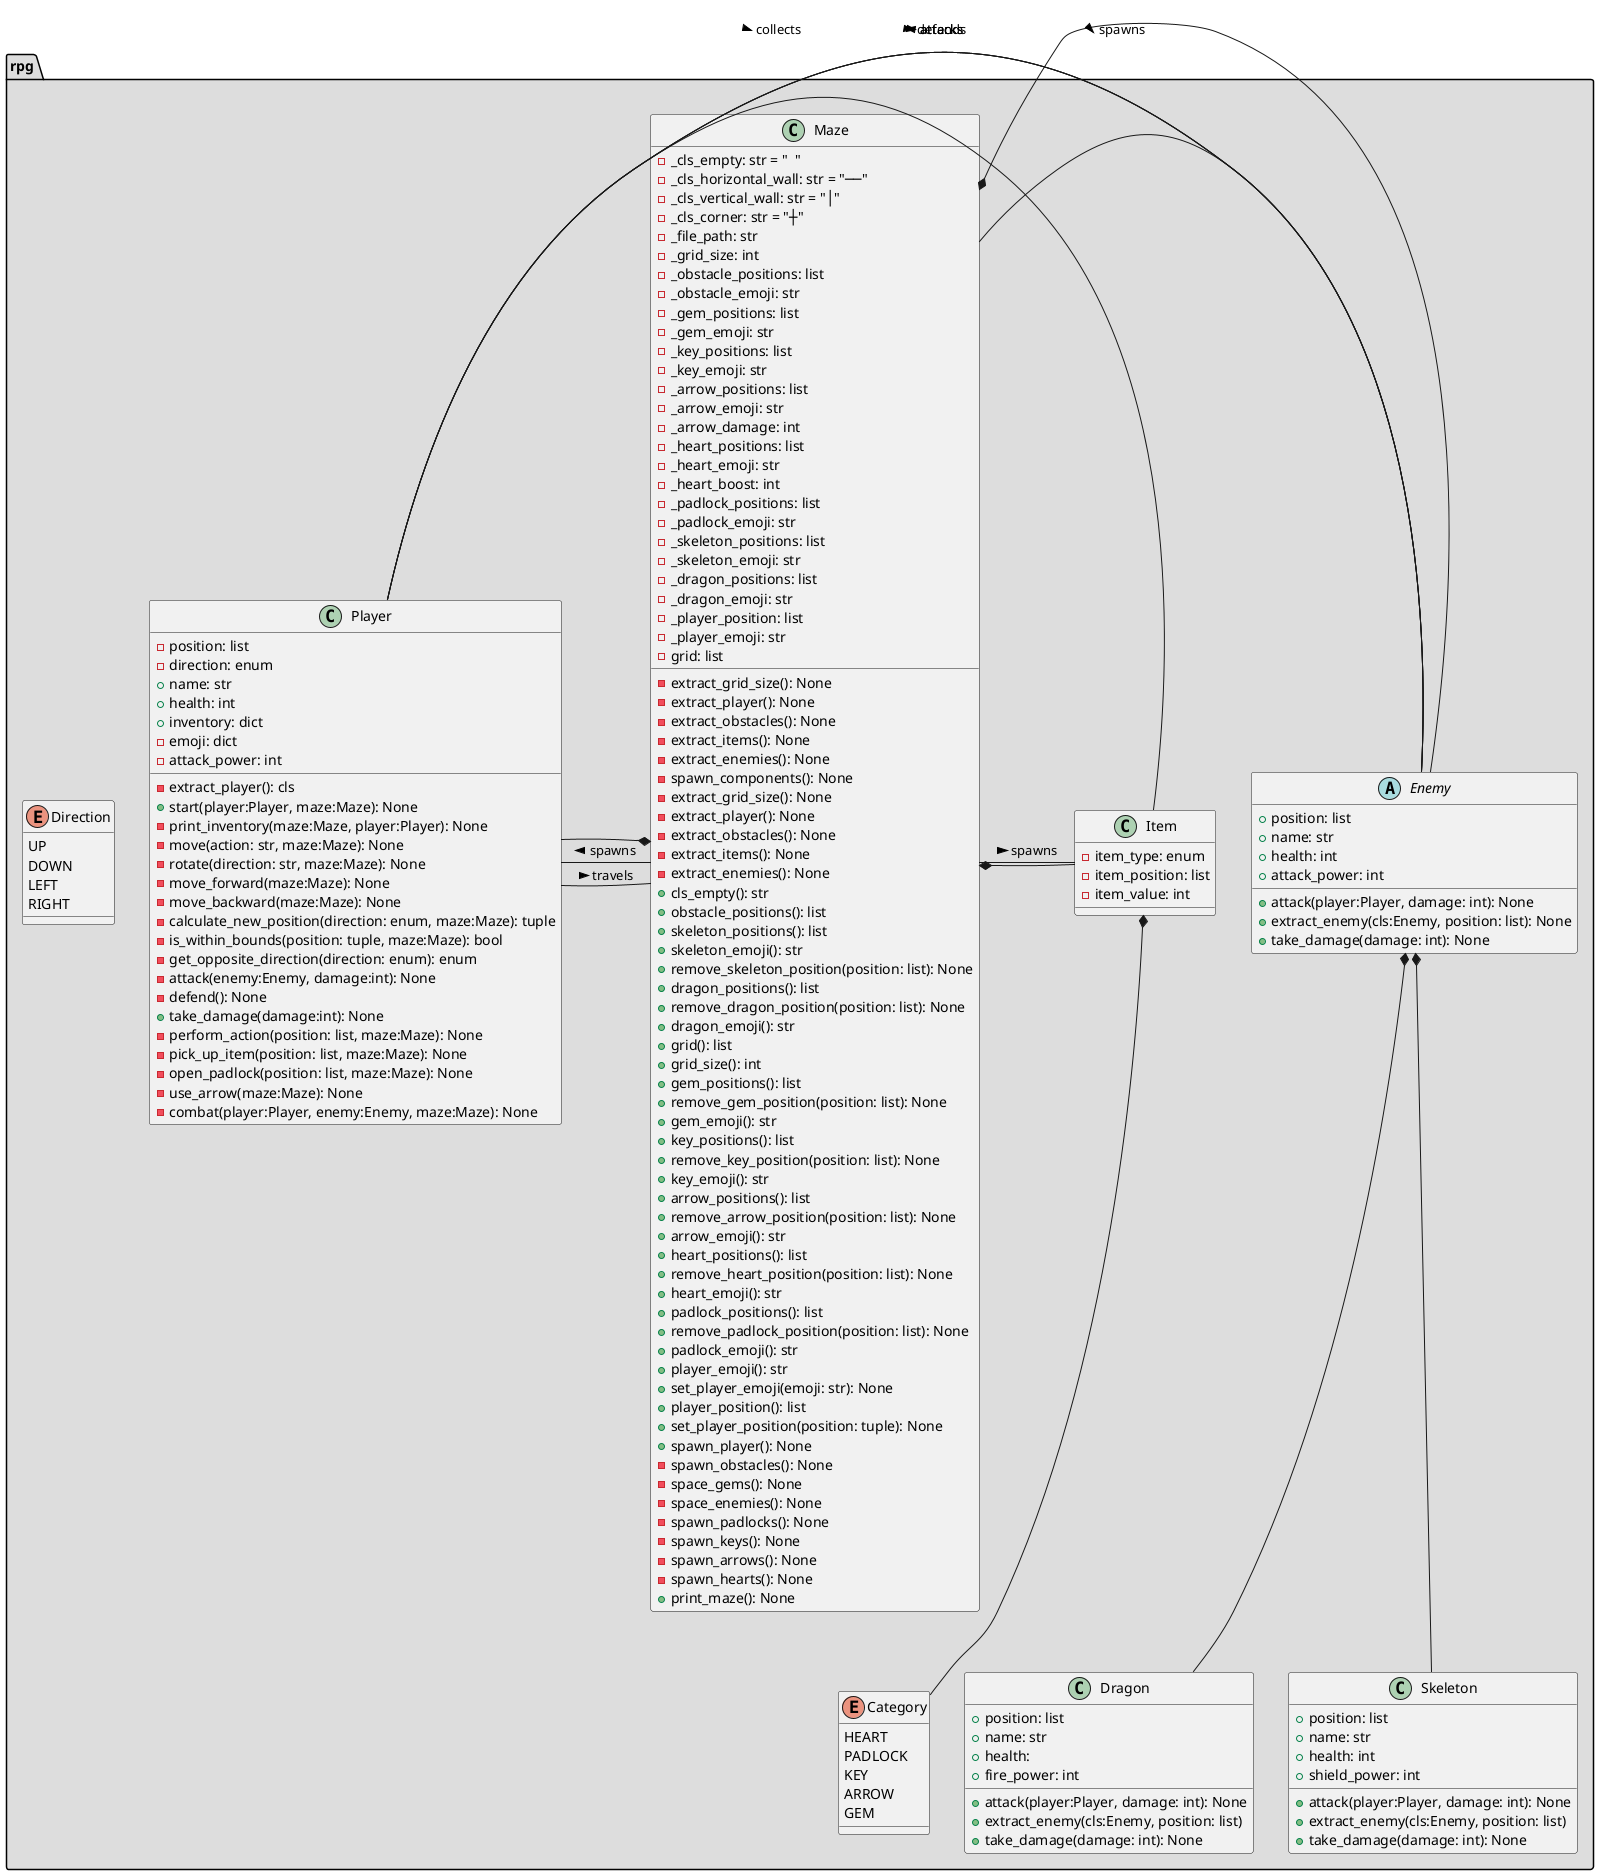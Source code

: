 @startuml
namespace rpg #DDDDDD {

class Player{
    -position: list
    -direction: enum
    +name: str
    +health: int
    +inventory: dict
    -emoji: dict
    -attack_power: int
    -extract_player(): cls
    +start(player:Player, maze:Maze): None
    -print_inventory(maze:Maze, player:Player): None
    -move(action: str, maze:Maze): None
    -rotate(direction: str, maze:Maze): None
    -move_forward(maze:Maze): None
    -move_backward(maze:Maze): None
    -calculate_new_position(direction: enum, maze:Maze): tuple
    -is_within_bounds(position: tuple, maze:Maze): bool
    -get_opposite_direction(direction: enum): enum
    -attack(enemy:Enemy, damage:int): None
    -defend(): None
    +take_damage(damage:int): None
    -perform_action(position: list, maze:Maze): None
    -pick_up_item(position: list, maze:Maze): None
    -open_padlock(position: list, maze:Maze): None
    -use_arrow(maze:Maze): None
    -combat(player:Player, enemy:Enemy, maze:Maze): None
}
enum Direction{
    UP
    DOWN
    LEFT
    RIGHT
}
abstract class Enemy{
    +position: list
    +name: str 
    +health: int 
    +attack_power: int
    +attack(player:Player, damage: int): None
    +extract_enemy(cls:Enemy, position: list): None
    +take_damage(damage: int): None
}
class Dragon{
    +position: list
    +name: str 
    +health:
    +fire_power: int
    +attack(player:Player, damage: int): None
    +extract_enemy(cls:Enemy, position: list)
    +take_damage(damage: int): None
}
class Skeleton{
    +position: list
    +name: str 
    +health: int
    +shield_power: int
    +attack(player:Player, damage: int): None
    +extract_enemy(cls:Enemy, position: list)
    +take_damage(damage: int): None
}
class Item{
    -item_type: enum
    -item_position: list
    -item_value: int     
}
enum Category{
    HEART
    PADLOCK
    KEY
    ARROW
    GEM
}

class Maze{
    -_cls_empty: str = "  "
    -_cls_horizontal_wall: str = "──"
    -_cls_vertical_wall: str = "│"
    -_cls_corner: str = "┼"
    -_file_path: str
    -_grid_size: int 
    -_obstacle_positions: list
    -_obstacle_emoji: str
    -_gem_positions: list
    -_gem_emoji: str
    -_key_positions: list
    -_key_emoji: str
    -_arrow_positions: list
    -_arrow_emoji: str
    -_arrow_damage: int
    -_heart_positions: list
    -_heart_emoji: str
    -_heart_boost: int 
    -_padlock_positions: list
    -_padlock_emoji: str  
    -_skeleton_positions: list
    -_skeleton_emoji: str 
    -_dragon_positions: list
    -_dragon_emoji: str 
    -_player_position: list
    -_player_emoji: str 
    -extract_grid_size(): None
    -extract_player(): None
    -extract_obstacles(): None
    -extract_items(): None
    -extract_enemies(): None
    -grid: list
    -spawn_components(): None
    -extract_grid_size(): None
    -extract_player(): None
    -extract_obstacles(): None
    -extract_items(): None
    -extract_enemies(): None
    +cls_empty(): str
    +obstacle_positions(): list
    +skeleton_positions(): list
    +skeleton_emoji(): str 
    +remove_skeleton_position(position: list): None
    +dragon_positions(): list
    +remove_dragon_position(position: list): None
    +dragon_emoji(): str 
    +grid(): list
    +grid_size(): int
    +gem_positions(): list
    +remove_gem_position(position: list): None
    +gem_emoji(): str 
    +key_positions(): list
    +remove_key_position(position: list): None
    +key_emoji(): str 
    +arrow_positions(): list
    +remove_arrow_position(position: list): None
    +arrow_emoji(): str 
    +heart_positions(): list
    +remove_heart_position(position: list): None
    +heart_emoji(): str 
    +padlock_positions(): list
    +remove_padlock_position(position: list): None
    +padlock_emoji(): str 
    +player_emoji(): str 
    +set_player_emoji(emoji: str): None
    +player_position(): list
    +set_player_position(position: tuple): None
    +spawn_player(): None
    -spawn_obstacles(): None
    -space_gems(): None
    -space_enemies(): None
    -spawn_padlocks(): None
    -spawn_keys(): None
    -spawn_arrows(): None
    -spawn_hearts(): None
    +print_maze(): None
}
Maze *-- Enemy
Maze *-- Item
Maze *-- Player
Enemy *-- Dragon
Enemy *-- Skeleton
Item *-- Category

Player - Item: collects >
Player - Enemy: attacks >
Player - Enemy: defends >
Enemy - Player: attacks >
Maze - Enemy: spawns >
Maze - Item: spawns >
Maze - Player: spawns >
Player - Maze: travels >
}
@enduml